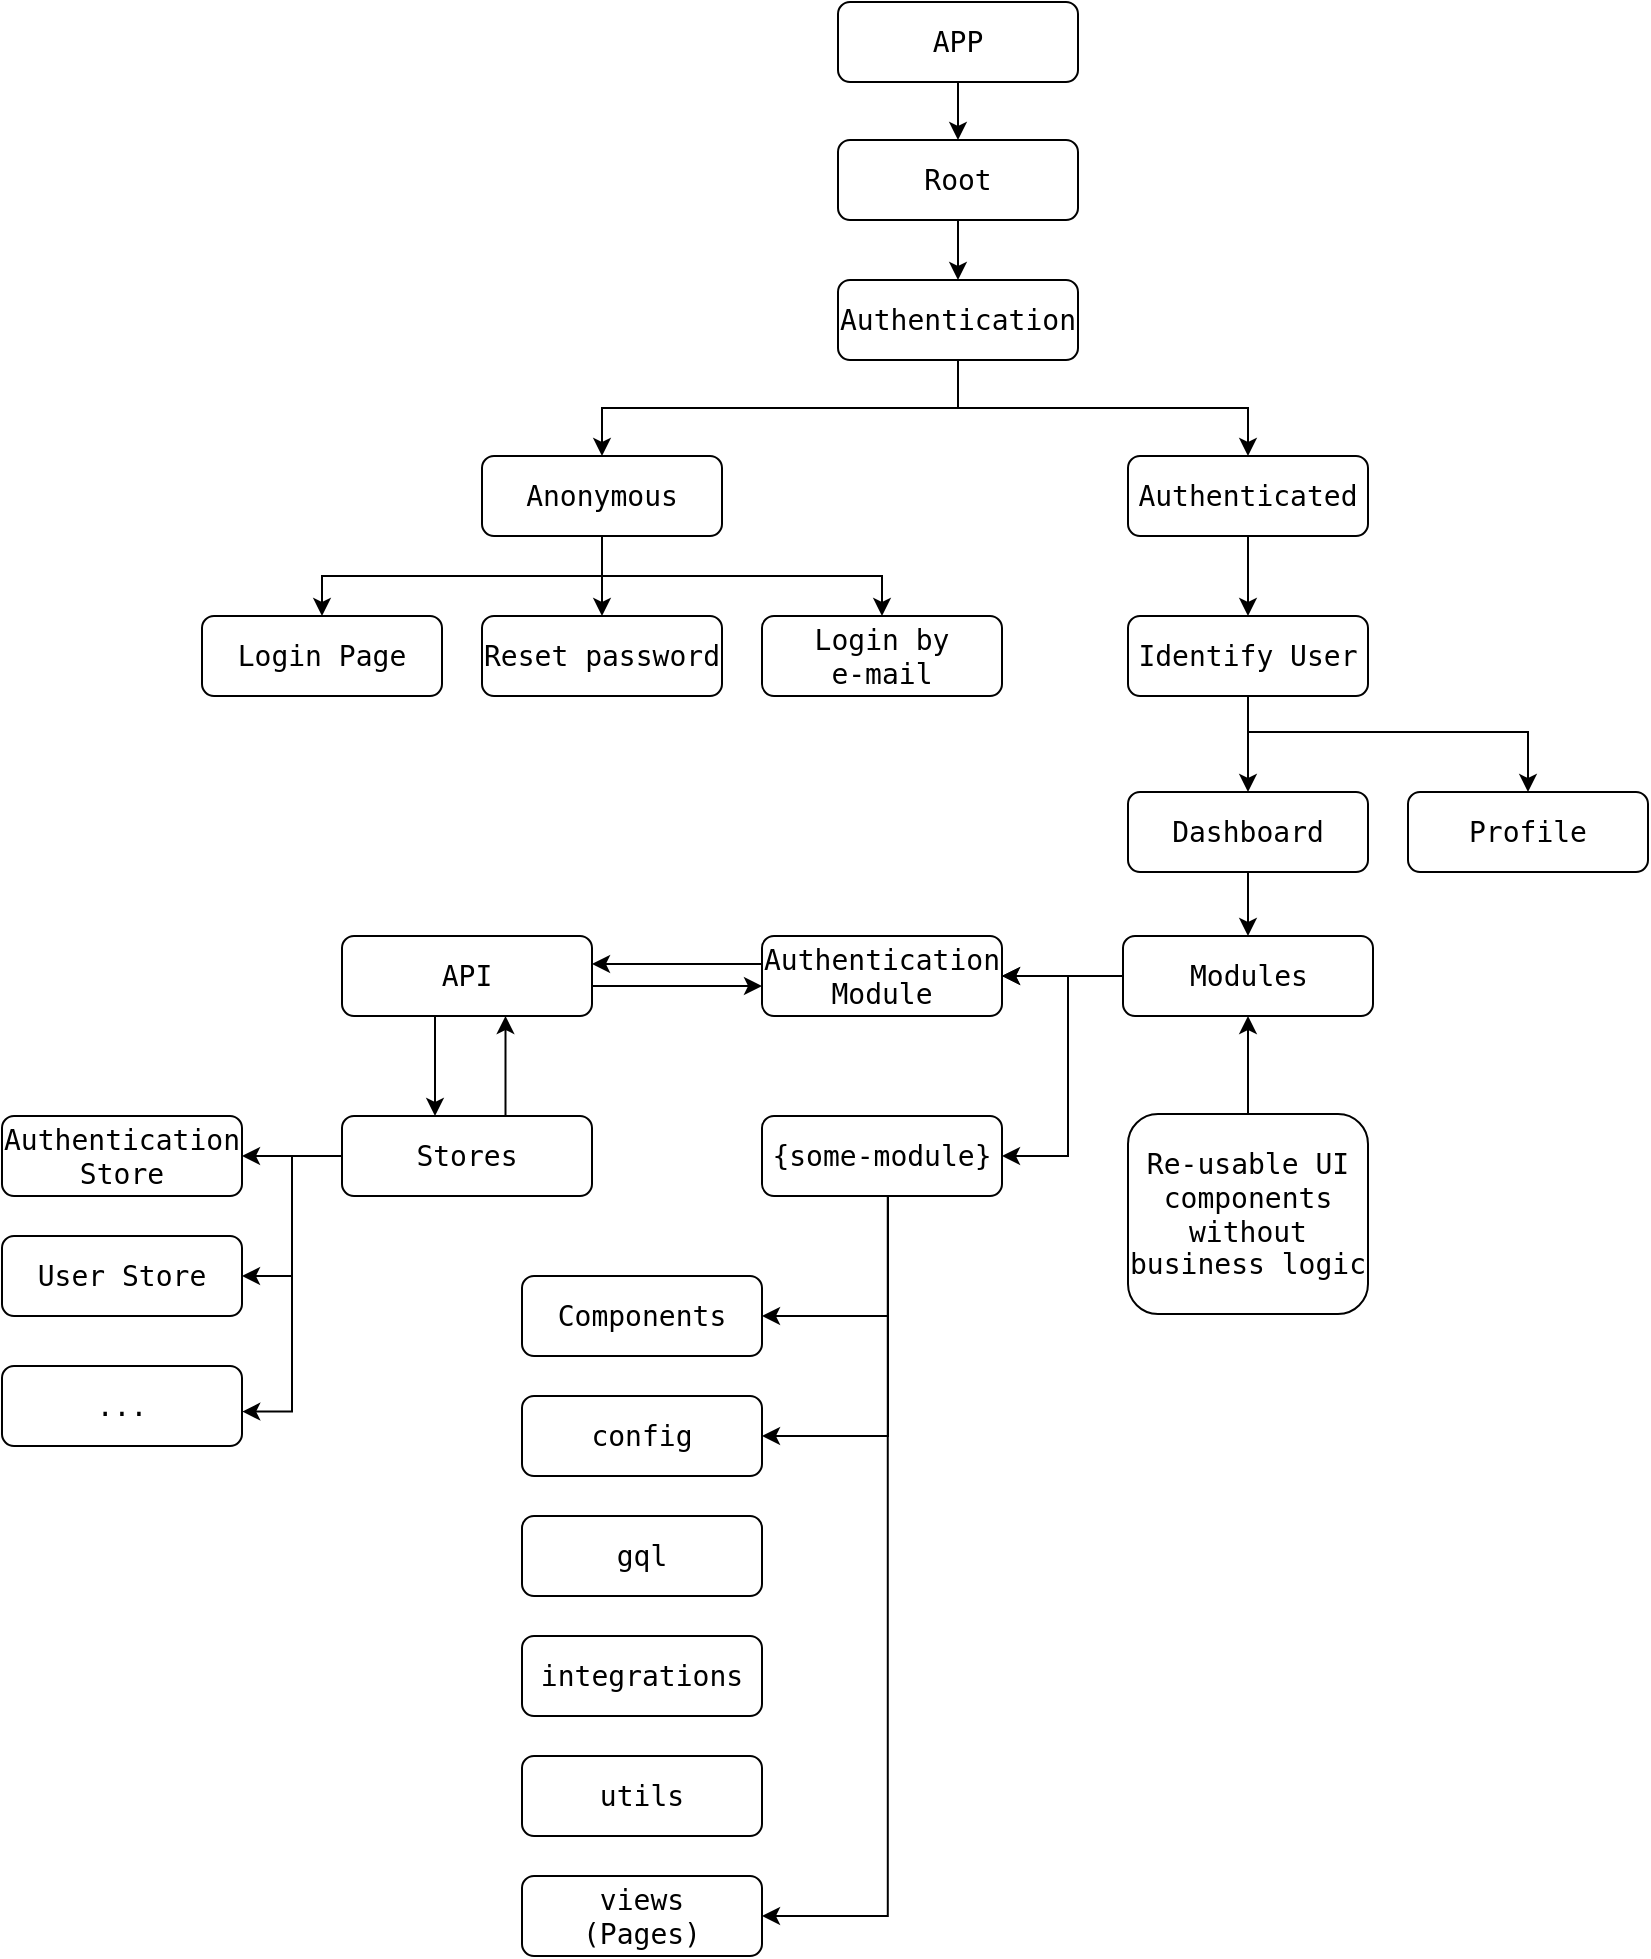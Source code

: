 <mxfile version="22.0.8" type="github">
  <diagram name="Page-1" id="8faaFUQ-8QC-oTlVmQn0">
    <mxGraphModel dx="2276" dy="751" grid="1" gridSize="10" guides="1" tooltips="1" connect="1" arrows="1" fold="1" page="1" pageScale="1" pageWidth="850" pageHeight="1100" math="0" shadow="0">
      <root>
        <mxCell id="0" />
        <mxCell id="1" parent="0" />
        <mxCell id="J4beB_igEW5IKAxdDDhX-3" style="edgeStyle=orthogonalEdgeStyle;rounded=0;orthogonalLoop=1;jettySize=auto;html=1;exitX=0.5;exitY=1;exitDx=0;exitDy=0;entryX=0.5;entryY=0;entryDx=0;entryDy=0;" parent="1" source="J4beB_igEW5IKAxdDDhX-1" target="J4beB_igEW5IKAxdDDhX-2" edge="1">
          <mxGeometry relative="1" as="geometry" />
        </mxCell>
        <mxCell id="J4beB_igEW5IKAxdDDhX-1" value="&lt;font style=&quot;font-size: 14px;&quot; face=&quot;monospace&quot;&gt;APP&lt;/font&gt;" style="rounded=1;whiteSpace=wrap;html=1;" parent="1" vertex="1">
          <mxGeometry x="365" y="41" width="120" height="40" as="geometry" />
        </mxCell>
        <mxCell id="J4beB_igEW5IKAxdDDhX-8" value="" style="edgeStyle=orthogonalEdgeStyle;rounded=0;orthogonalLoop=1;jettySize=auto;html=1;" parent="1" source="J4beB_igEW5IKAxdDDhX-2" target="J4beB_igEW5IKAxdDDhX-7" edge="1">
          <mxGeometry relative="1" as="geometry" />
        </mxCell>
        <mxCell id="J4beB_igEW5IKAxdDDhX-2" value="&lt;font style=&quot;font-size: 14px;&quot; face=&quot;monospace&quot;&gt;Root&lt;/font&gt;" style="rounded=1;whiteSpace=wrap;html=1;" parent="1" vertex="1">
          <mxGeometry x="365" y="110" width="120" height="40" as="geometry" />
        </mxCell>
        <mxCell id="rSWFoihY8Tw9ghbF8Qy2-16" style="edgeStyle=orthogonalEdgeStyle;rounded=0;orthogonalLoop=1;jettySize=auto;html=1;exitX=0.75;exitY=0;exitDx=0;exitDy=0;entryX=0.75;entryY=1;entryDx=0;entryDy=0;" edge="1" parent="1">
          <mxGeometry relative="1" as="geometry">
            <mxPoint x="198.75" y="598" as="sourcePoint" />
            <mxPoint x="198.75" y="548" as="targetPoint" />
          </mxGeometry>
        </mxCell>
        <mxCell id="rSWFoihY8Tw9ghbF8Qy2-17" value="" style="edgeStyle=orthogonalEdgeStyle;rounded=0;orthogonalLoop=1;jettySize=auto;html=1;" edge="1" parent="1" source="J4beB_igEW5IKAxdDDhX-4" target="J4beB_igEW5IKAxdDDhX-33">
          <mxGeometry relative="1" as="geometry" />
        </mxCell>
        <mxCell id="rSWFoihY8Tw9ghbF8Qy2-18" style="edgeStyle=orthogonalEdgeStyle;rounded=0;orthogonalLoop=1;jettySize=auto;html=1;exitX=0;exitY=0.75;exitDx=0;exitDy=0;entryX=1;entryY=0.5;entryDx=0;entryDy=0;" edge="1" parent="1" source="J4beB_igEW5IKAxdDDhX-4" target="J4beB_igEW5IKAxdDDhX-34">
          <mxGeometry relative="1" as="geometry">
            <Array as="points">
              <mxPoint x="117" y="618" />
              <mxPoint x="92" y="618" />
              <mxPoint x="92" y="678" />
            </Array>
          </mxGeometry>
        </mxCell>
        <mxCell id="J4beB_igEW5IKAxdDDhX-4" value="&lt;font style=&quot;font-size: 14px;&quot; face=&quot;monospace&quot;&gt;Stores&lt;/font&gt;" style="rounded=1;whiteSpace=wrap;html=1;" parent="1" vertex="1">
          <mxGeometry x="117" y="598" width="125" height="40" as="geometry" />
        </mxCell>
        <mxCell id="J4beB_igEW5IKAxdDDhX-23" style="edgeStyle=orthogonalEdgeStyle;rounded=0;orthogonalLoop=1;jettySize=auto;html=1;exitX=0.5;exitY=1;exitDx=0;exitDy=0;entryX=0.5;entryY=0;entryDx=0;entryDy=0;" parent="1" source="J4beB_igEW5IKAxdDDhX-7" target="J4beB_igEW5IKAxdDDhX-9" edge="1">
          <mxGeometry relative="1" as="geometry" />
        </mxCell>
        <mxCell id="rSWFoihY8Tw9ghbF8Qy2-40" style="edgeStyle=orthogonalEdgeStyle;rounded=0;orthogonalLoop=1;jettySize=auto;html=1;exitX=0.5;exitY=1;exitDx=0;exitDy=0;entryX=0.5;entryY=0;entryDx=0;entryDy=0;" edge="1" parent="1" source="J4beB_igEW5IKAxdDDhX-7" target="J4beB_igEW5IKAxdDDhX-10">
          <mxGeometry relative="1" as="geometry" />
        </mxCell>
        <mxCell id="J4beB_igEW5IKAxdDDhX-7" value="&lt;font style=&quot;font-size: 14px;&quot; face=&quot;monospace&quot;&gt;Authentication&lt;/font&gt;" style="rounded=1;whiteSpace=wrap;html=1;" parent="1" vertex="1">
          <mxGeometry x="365" y="180" width="120" height="40" as="geometry" />
        </mxCell>
        <mxCell id="J4beB_igEW5IKAxdDDhX-20" style="edgeStyle=orthogonalEdgeStyle;rounded=0;orthogonalLoop=1;jettySize=auto;html=1;exitX=0.5;exitY=1;exitDx=0;exitDy=0;entryX=0.5;entryY=0;entryDx=0;entryDy=0;" parent="1" source="J4beB_igEW5IKAxdDDhX-9" target="J4beB_igEW5IKAxdDDhX-18" edge="1">
          <mxGeometry relative="1" as="geometry" />
        </mxCell>
        <mxCell id="J4beB_igEW5IKAxdDDhX-21" style="edgeStyle=orthogonalEdgeStyle;rounded=0;orthogonalLoop=1;jettySize=auto;html=1;exitX=0.25;exitY=1;exitDx=0;exitDy=0;entryX=0.5;entryY=0;entryDx=0;entryDy=0;" parent="1" source="J4beB_igEW5IKAxdDDhX-9" target="J4beB_igEW5IKAxdDDhX-17" edge="1">
          <mxGeometry relative="1" as="geometry">
            <Array as="points">
              <mxPoint x="247" y="308" />
              <mxPoint x="247" y="328" />
              <mxPoint x="107" y="328" />
            </Array>
          </mxGeometry>
        </mxCell>
        <mxCell id="J4beB_igEW5IKAxdDDhX-22" style="edgeStyle=orthogonalEdgeStyle;rounded=0;orthogonalLoop=1;jettySize=auto;html=1;exitX=0.75;exitY=1;exitDx=0;exitDy=0;entryX=0.5;entryY=0;entryDx=0;entryDy=0;" parent="1" source="J4beB_igEW5IKAxdDDhX-9" target="J4beB_igEW5IKAxdDDhX-19" edge="1">
          <mxGeometry relative="1" as="geometry">
            <Array as="points">
              <mxPoint x="247" y="308" />
              <mxPoint x="247" y="328" />
              <mxPoint x="387" y="328" />
            </Array>
          </mxGeometry>
        </mxCell>
        <mxCell id="J4beB_igEW5IKAxdDDhX-9" value="&lt;font style=&quot;font-size: 14px;&quot; face=&quot;monospace&quot;&gt;Anonymous&lt;/font&gt;" style="rounded=1;whiteSpace=wrap;html=1;" parent="1" vertex="1">
          <mxGeometry x="187" y="268" width="120" height="40" as="geometry" />
        </mxCell>
        <mxCell id="J4beB_igEW5IKAxdDDhX-29" value="" style="edgeStyle=orthogonalEdgeStyle;rounded=0;orthogonalLoop=1;jettySize=auto;html=1;" parent="1" source="J4beB_igEW5IKAxdDDhX-10" target="J4beB_igEW5IKAxdDDhX-27" edge="1">
          <mxGeometry relative="1" as="geometry" />
        </mxCell>
        <mxCell id="J4beB_igEW5IKAxdDDhX-10" value="&lt;font style=&quot;font-size: 14px;&quot; face=&quot;monospace&quot;&gt;Authenticated&lt;/font&gt;" style="rounded=1;whiteSpace=wrap;html=1;" parent="1" vertex="1">
          <mxGeometry x="510" y="268" width="120" height="40" as="geometry" />
        </mxCell>
        <mxCell id="J4beB_igEW5IKAxdDDhX-17" value="&lt;font style=&quot;font-size: 14px;&quot; face=&quot;monospace&quot;&gt;Login Page&lt;/font&gt;" style="rounded=1;whiteSpace=wrap;html=1;" parent="1" vertex="1">
          <mxGeometry x="47" y="348" width="120" height="40" as="geometry" />
        </mxCell>
        <mxCell id="J4beB_igEW5IKAxdDDhX-18" value="&lt;font style=&quot;font-size: 14px;&quot; face=&quot;monospace&quot;&gt;Reset password&lt;/font&gt;" style="rounded=1;whiteSpace=wrap;html=1;" parent="1" vertex="1">
          <mxGeometry x="187" y="348" width="120" height="40" as="geometry" />
        </mxCell>
        <mxCell id="J4beB_igEW5IKAxdDDhX-19" value="&lt;font style=&quot;font-size: 14px;&quot; face=&quot;monospace&quot;&gt;Login by&lt;br&gt;e-mail&lt;/font&gt;" style="rounded=1;whiteSpace=wrap;html=1;" parent="1" vertex="1">
          <mxGeometry x="327" y="348" width="120" height="40" as="geometry" />
        </mxCell>
        <mxCell id="J4beB_igEW5IKAxdDDhX-30" value="" style="edgeStyle=orthogonalEdgeStyle;rounded=0;orthogonalLoop=1;jettySize=auto;html=1;" parent="1" source="J4beB_igEW5IKAxdDDhX-27" target="J4beB_igEW5IKAxdDDhX-28" edge="1">
          <mxGeometry relative="1" as="geometry" />
        </mxCell>
        <mxCell id="J4beB_igEW5IKAxdDDhX-32" style="edgeStyle=orthogonalEdgeStyle;rounded=0;orthogonalLoop=1;jettySize=auto;html=1;entryX=0.5;entryY=0;entryDx=0;entryDy=0;" parent="1" source="J4beB_igEW5IKAxdDDhX-27" target="J4beB_igEW5IKAxdDDhX-31" edge="1">
          <mxGeometry relative="1" as="geometry">
            <Array as="points">
              <mxPoint x="570" y="406" />
              <mxPoint x="710" y="406" />
            </Array>
          </mxGeometry>
        </mxCell>
        <mxCell id="J4beB_igEW5IKAxdDDhX-27" value="&lt;font style=&quot;font-size: 14px;&quot; face=&quot;monospace&quot;&gt;Identify User&lt;/font&gt;" style="rounded=1;whiteSpace=wrap;html=1;" parent="1" vertex="1">
          <mxGeometry x="510" y="348" width="120" height="40" as="geometry" />
        </mxCell>
        <mxCell id="rSWFoihY8Tw9ghbF8Qy2-20" value="" style="edgeStyle=orthogonalEdgeStyle;rounded=0;orthogonalLoop=1;jettySize=auto;html=1;" edge="1" parent="1" source="J4beB_igEW5IKAxdDDhX-28" target="J4beB_igEW5IKAxdDDhX-39">
          <mxGeometry relative="1" as="geometry" />
        </mxCell>
        <mxCell id="J4beB_igEW5IKAxdDDhX-28" value="&lt;font style=&quot;font-size: 14px;&quot; face=&quot;monospace&quot;&gt;Dashboard&lt;/font&gt;" style="rounded=1;whiteSpace=wrap;html=1;" parent="1" vertex="1">
          <mxGeometry x="510" y="436" width="120" height="40" as="geometry" />
        </mxCell>
        <mxCell id="J4beB_igEW5IKAxdDDhX-31" value="&lt;font style=&quot;font-size: 14px;&quot; face=&quot;monospace&quot;&gt;Profile&lt;/font&gt;" style="rounded=1;whiteSpace=wrap;html=1;" parent="1" vertex="1">
          <mxGeometry x="650" y="436" width="120" height="40" as="geometry" />
        </mxCell>
        <mxCell id="J4beB_igEW5IKAxdDDhX-33" value="&lt;font style=&quot;&quot; face=&quot;monospace&quot;&gt;&lt;span style=&quot;font-size: 14px;&quot;&gt;Authentication&lt;br&gt;&lt;/span&gt;&lt;/font&gt;&lt;font style=&quot;font-size: 14px;&quot; face=&quot;monospace&quot;&gt;Store&lt;/font&gt;" style="rounded=1;whiteSpace=wrap;html=1;" parent="1" vertex="1">
          <mxGeometry x="-53" y="598" width="120" height="40" as="geometry" />
        </mxCell>
        <mxCell id="J4beB_igEW5IKAxdDDhX-34" value="&lt;font style=&quot;font-size: 14px;&quot; face=&quot;monospace&quot;&gt;User Store&lt;/font&gt;" style="rounded=1;whiteSpace=wrap;html=1;" parent="1" vertex="1">
          <mxGeometry x="-53" y="658" width="120" height="40" as="geometry" />
        </mxCell>
        <mxCell id="rSWFoihY8Tw9ghbF8Qy2-3" value="" style="edgeStyle=orthogonalEdgeStyle;rounded=0;orthogonalLoop=1;jettySize=auto;html=1;" edge="1" parent="1" source="J4beB_igEW5IKAxdDDhX-39" target="J4beB_igEW5IKAxdDDhX-41">
          <mxGeometry relative="1" as="geometry" />
        </mxCell>
        <mxCell id="rSWFoihY8Tw9ghbF8Qy2-4" style="edgeStyle=orthogonalEdgeStyle;rounded=0;orthogonalLoop=1;jettySize=auto;html=1;" edge="1" parent="1" source="J4beB_igEW5IKAxdDDhX-41" target="J4beB_igEW5IKAxdDDhX-45">
          <mxGeometry relative="1" as="geometry">
            <Array as="points">
              <mxPoint x="480" y="528" />
              <mxPoint x="480" y="618" />
            </Array>
          </mxGeometry>
        </mxCell>
        <mxCell id="J4beB_igEW5IKAxdDDhX-39" value="&lt;font style=&quot;font-size: 14px;&quot; face=&quot;monospace&quot;&gt;Modules&lt;/font&gt;" style="rounded=1;whiteSpace=wrap;html=1;" parent="1" vertex="1">
          <mxGeometry x="507.5" y="508" width="125" height="40" as="geometry" />
        </mxCell>
        <mxCell id="rSWFoihY8Tw9ghbF8Qy2-9" style="edgeStyle=orthogonalEdgeStyle;rounded=0;orthogonalLoop=1;jettySize=auto;html=1;entryX=0.5;entryY=1;entryDx=0;entryDy=0;" edge="1" parent="1" source="J4beB_igEW5IKAxdDDhX-43" target="J4beB_igEW5IKAxdDDhX-39">
          <mxGeometry relative="1" as="geometry">
            <mxPoint x="545" y="547" as="targetPoint" />
            <mxPoint x="545" y="707" as="sourcePoint" />
          </mxGeometry>
        </mxCell>
        <mxCell id="J4beB_igEW5IKAxdDDhX-43" value="&lt;font style=&quot;font-size: 14px;&quot; face=&quot;monospace&quot;&gt;Re-usable UI components&lt;br&gt;&lt;/font&gt;&lt;code&gt;&lt;font style=&quot;font-size: 14px;&quot;&gt;without business logic&lt;/font&gt;&lt;/code&gt;" style="rounded=1;whiteSpace=wrap;html=1;" parent="1" vertex="1">
          <mxGeometry x="510" y="597" width="120" height="100" as="geometry" />
        </mxCell>
        <mxCell id="rSWFoihY8Tw9ghbF8Qy2-32" style="edgeStyle=orthogonalEdgeStyle;rounded=0;orthogonalLoop=1;jettySize=auto;html=1;exitX=0.5;exitY=1;exitDx=0;exitDy=0;entryX=1;entryY=0.5;entryDx=0;entryDy=0;" edge="1" parent="1" source="J4beB_igEW5IKAxdDDhX-45" target="rSWFoihY8Tw9ghbF8Qy2-26">
          <mxGeometry relative="1" as="geometry">
            <Array as="points">
              <mxPoint x="390" y="638" />
              <mxPoint x="390" y="698" />
            </Array>
          </mxGeometry>
        </mxCell>
        <mxCell id="rSWFoihY8Tw9ghbF8Qy2-33" style="edgeStyle=orthogonalEdgeStyle;rounded=0;orthogonalLoop=1;jettySize=auto;html=1;exitX=0.75;exitY=1;exitDx=0;exitDy=0;entryX=1;entryY=0.5;entryDx=0;entryDy=0;" edge="1" parent="1" source="J4beB_igEW5IKAxdDDhX-45" target="rSWFoihY8Tw9ghbF8Qy2-27">
          <mxGeometry relative="1" as="geometry">
            <Array as="points">
              <mxPoint x="390" y="638" />
              <mxPoint x="390" y="758" />
            </Array>
          </mxGeometry>
        </mxCell>
        <mxCell id="rSWFoihY8Tw9ghbF8Qy2-37" style="edgeStyle=orthogonalEdgeStyle;rounded=0;orthogonalLoop=1;jettySize=auto;html=1;exitX=0.524;exitY=0.979;exitDx=0;exitDy=0;entryX=1;entryY=0.5;entryDx=0;entryDy=0;exitPerimeter=0;" edge="1" parent="1" source="J4beB_igEW5IKAxdDDhX-45" target="rSWFoihY8Tw9ghbF8Qy2-31">
          <mxGeometry relative="1" as="geometry">
            <Array as="points">
              <mxPoint x="390" y="998" />
            </Array>
          </mxGeometry>
        </mxCell>
        <mxCell id="J4beB_igEW5IKAxdDDhX-45" value="&lt;code&gt;&lt;font style=&quot;font-size: 14px;&quot;&gt;{some-module&lt;span class=&quot;o&quot;&gt;}&lt;/span&gt;&lt;/font&gt;&lt;/code&gt;" style="rounded=1;whiteSpace=wrap;html=1;" parent="1" vertex="1">
          <mxGeometry x="327" y="598" width="120" height="40" as="geometry" />
        </mxCell>
        <mxCell id="rSWFoihY8Tw9ghbF8Qy2-7" style="edgeStyle=orthogonalEdgeStyle;rounded=0;orthogonalLoop=1;jettySize=auto;html=1;exitX=1;exitY=0.75;exitDx=0;exitDy=0;entryX=0;entryY=0.75;entryDx=0;entryDy=0;" edge="1" parent="1">
          <mxGeometry relative="1" as="geometry">
            <mxPoint x="242" y="533" as="sourcePoint" />
            <mxPoint x="327" y="533" as="targetPoint" />
          </mxGeometry>
        </mxCell>
        <mxCell id="rSWFoihY8Tw9ghbF8Qy2-15" value="" style="edgeStyle=orthogonalEdgeStyle;rounded=0;orthogonalLoop=1;jettySize=auto;html=1;" edge="1" parent="1">
          <mxGeometry relative="1" as="geometry">
            <mxPoint x="163.5" y="548" as="sourcePoint" />
            <mxPoint x="163.5" y="598" as="targetPoint" />
          </mxGeometry>
        </mxCell>
        <mxCell id="rSWFoihY8Tw9ghbF8Qy2-1" value="&lt;font face=&quot;monospace&quot; style=&quot;font-size: 14px;&quot;&gt;API&lt;/font&gt;" style="rounded=1;whiteSpace=wrap;html=1;" vertex="1" parent="1">
          <mxGeometry x="117" y="508" width="125" height="40" as="geometry" />
        </mxCell>
        <mxCell id="rSWFoihY8Tw9ghbF8Qy2-5" value="" style="edgeStyle=orthogonalEdgeStyle;rounded=0;orthogonalLoop=1;jettySize=auto;html=1;" edge="1" parent="1" source="J4beB_igEW5IKAxdDDhX-39" target="J4beB_igEW5IKAxdDDhX-41">
          <mxGeometry relative="1" as="geometry">
            <mxPoint x="480" y="528" as="sourcePoint" />
            <mxPoint x="360" y="588" as="targetPoint" />
          </mxGeometry>
        </mxCell>
        <mxCell id="rSWFoihY8Tw9ghbF8Qy2-6" value="" style="edgeStyle=orthogonalEdgeStyle;rounded=0;orthogonalLoop=1;jettySize=auto;html=1;" edge="1" parent="1">
          <mxGeometry relative="1" as="geometry">
            <mxPoint x="327" y="522" as="sourcePoint" />
            <mxPoint x="242" y="522" as="targetPoint" />
          </mxGeometry>
        </mxCell>
        <mxCell id="J4beB_igEW5IKAxdDDhX-41" value="&lt;font face=&quot;monospace&quot;&gt;&lt;font style=&quot;font-size: 14px;&quot;&gt;Authentication&lt;br&gt;Module&lt;/font&gt;&lt;br&gt;&lt;/font&gt;" style="rounded=1;whiteSpace=wrap;html=1;" parent="1" vertex="1">
          <mxGeometry x="327" y="508" width="120" height="40" as="geometry" />
        </mxCell>
        <mxCell id="rSWFoihY8Tw9ghbF8Qy2-21" value="&lt;font style=&quot;font-size: 14px;&quot; face=&quot;monospace&quot;&gt;...&lt;/font&gt;" style="rounded=1;whiteSpace=wrap;html=1;" vertex="1" parent="1">
          <mxGeometry x="-53" y="723" width="120" height="40" as="geometry" />
        </mxCell>
        <mxCell id="rSWFoihY8Tw9ghbF8Qy2-25" style="edgeStyle=orthogonalEdgeStyle;rounded=0;orthogonalLoop=1;jettySize=auto;html=1;exitX=0;exitY=0.75;exitDx=0;exitDy=0;entryX=1.001;entryY=0.57;entryDx=0;entryDy=0;entryPerimeter=0;" edge="1" parent="1" source="J4beB_igEW5IKAxdDDhX-4" target="rSWFoihY8Tw9ghbF8Qy2-21">
          <mxGeometry relative="1" as="geometry">
            <Array as="points">
              <mxPoint x="117" y="618" />
              <mxPoint x="92" y="618" />
              <mxPoint x="92" y="746" />
            </Array>
          </mxGeometry>
        </mxCell>
        <mxCell id="rSWFoihY8Tw9ghbF8Qy2-26" value="&lt;code&gt;&lt;font style=&quot;&quot;&gt;&lt;span style=&quot;font-size: 14px;&quot;&gt;Components&lt;/span&gt;&lt;br&gt;&lt;/font&gt;&lt;/code&gt;" style="rounded=1;whiteSpace=wrap;html=1;" vertex="1" parent="1">
          <mxGeometry x="207" y="678" width="120" height="40" as="geometry" />
        </mxCell>
        <mxCell id="rSWFoihY8Tw9ghbF8Qy2-27" value="&lt;code&gt;&lt;font style=&quot;&quot;&gt;&lt;span style=&quot;font-size: 14px;&quot;&gt;config&lt;/span&gt;&lt;br&gt;&lt;/font&gt;&lt;/code&gt;" style="rounded=1;whiteSpace=wrap;html=1;" vertex="1" parent="1">
          <mxGeometry x="207" y="738" width="120" height="40" as="geometry" />
        </mxCell>
        <mxCell id="rSWFoihY8Tw9ghbF8Qy2-28" value="&lt;code&gt;&lt;font style=&quot;&quot;&gt;&lt;span style=&quot;font-size: 14px;&quot;&gt;gql&lt;/span&gt;&lt;br&gt;&lt;/font&gt;&lt;/code&gt;" style="rounded=1;whiteSpace=wrap;html=1;" vertex="1" parent="1">
          <mxGeometry x="207" y="798" width="120" height="40" as="geometry" />
        </mxCell>
        <mxCell id="rSWFoihY8Tw9ghbF8Qy2-29" value="&lt;code&gt;&lt;font style=&quot;&quot;&gt;&lt;code&gt;&lt;font style=&quot;font-size: 14px;&quot;&gt;integrations&lt;/font&gt;&lt;/code&gt;&lt;br&gt;&lt;/font&gt;&lt;/code&gt;" style="rounded=1;whiteSpace=wrap;html=1;" vertex="1" parent="1">
          <mxGeometry x="207" y="858" width="120" height="40" as="geometry" />
        </mxCell>
        <mxCell id="rSWFoihY8Tw9ghbF8Qy2-30" value="&lt;code&gt;&lt;font style=&quot;&quot;&gt;&lt;code&gt;&lt;font style=&quot;font-size: 14px;&quot;&gt;utils&lt;/font&gt;&lt;/code&gt;&lt;br&gt;&lt;/font&gt;&lt;/code&gt;" style="rounded=1;whiteSpace=wrap;html=1;" vertex="1" parent="1">
          <mxGeometry x="207" y="918" width="120" height="40" as="geometry" />
        </mxCell>
        <mxCell id="rSWFoihY8Tw9ghbF8Qy2-31" value="&lt;code&gt;&lt;font style=&quot;&quot;&gt;&lt;font style=&quot;font-size: 14px;&quot;&gt;&lt;code&gt;&lt;font style=&quot;&quot;&gt;views&lt;br&gt;&lt;/font&gt;&lt;/code&gt;(Pages)&lt;/font&gt;&lt;br&gt;&lt;/font&gt;&lt;/code&gt;" style="rounded=1;whiteSpace=wrap;html=1;" vertex="1" parent="1">
          <mxGeometry x="207" y="978" width="120" height="40" as="geometry" />
        </mxCell>
      </root>
    </mxGraphModel>
  </diagram>
</mxfile>
